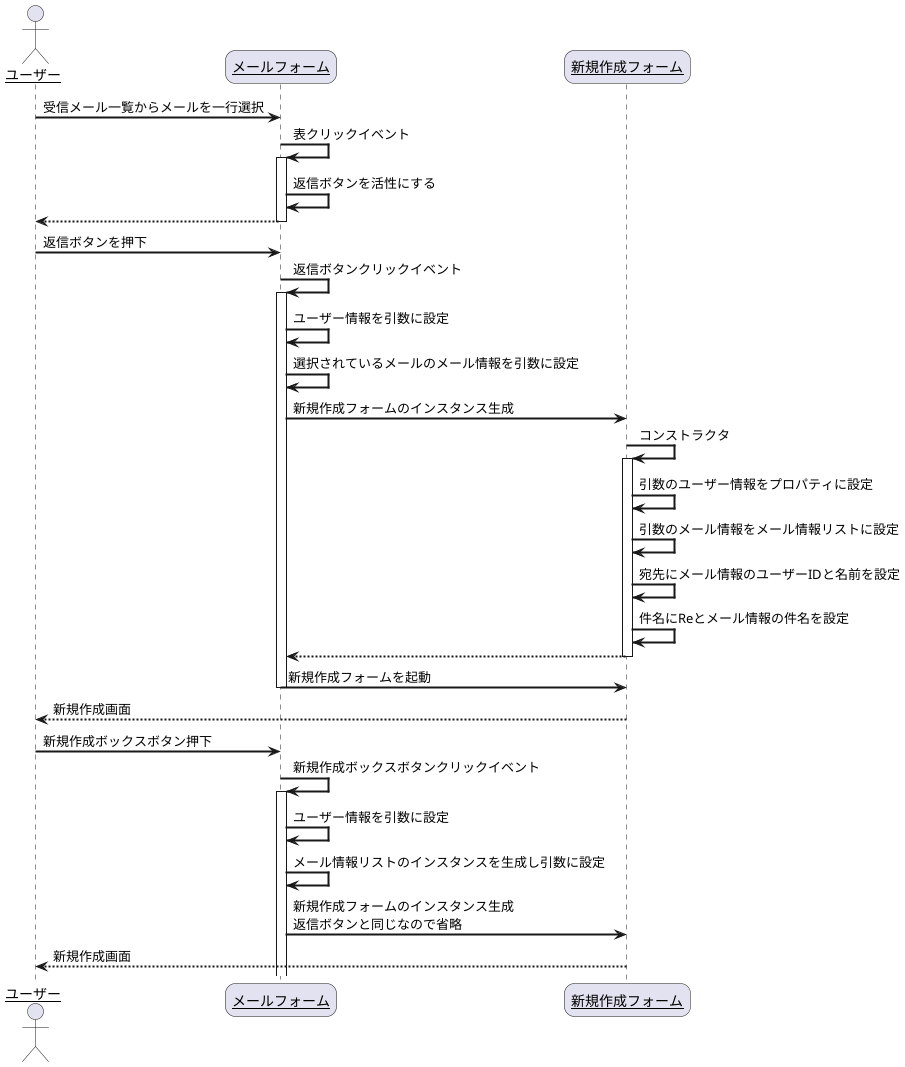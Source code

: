 @startuml
skinparam sequenceArrowThickness 2
skinparam roundcorner 20
skinparam maxmessagesize 60
skinparam sequenceParticipant underline

actor "ユーザー" as user
participant "メールフォーム" as mail_form
participant "新規作成フォーム" as mail_create_form

user -> mail_form: 受信メール一覧からメールを一行選択
mail_form -> mail_form: 表クリックイベント
activate mail_form
mail_form -> mail_form: 返信ボタンを活性にする
mail_form --> user:
deactivate mail_form
user -> mail_form: 返信ボタンを押下
mail_form -> mail_form: 返信ボタンクリックイベント
activate mail_form
mail_form -> mail_form:ユーザー情報を引数に設定
mail_form -> mail_form:選択されているメールのメール情報を引数に設定
mail_form -> mail_create_form: 新規作成フォームのインスタンス生成
mail_create_form -> mail_create_form: コンストラクタ
activate mail_create_form
mail_create_form -> mail_create_form: 引数のユーザー情報をプロパティに設定
mail_create_form -> mail_create_form: 引数のメール情報をメール情報リストに設定
mail_create_form -> mail_create_form: 宛先にメール情報のユーザーIDと名前を設定
mail_create_form -> mail_create_form: 件名にReとメール情報の件名を設定
mail_create_form --> mail_form:
deactivate mail_create_form
mail_form -> mail_create_form: 新規作成フォームを起動
deactivate mail_form
mail_create_form --> user:新規作成画面

user -> mail_form: 新規作成ボックスボタン押下
mail_form -> mail_form: 新規作成ボックスボタンクリックイベント
activate mail_form
mail_form -> mail_form:ユーザー情報を引数に設定
mail_form -> mail_form:メール情報リストのインスタンスを生成し引数に設定
mail_form -> mail_create_form: 新規作成フォームのインスタンス生成\n返信ボタンと同じなので省略
mail_create_form --> user:新規作成画面

@enduml